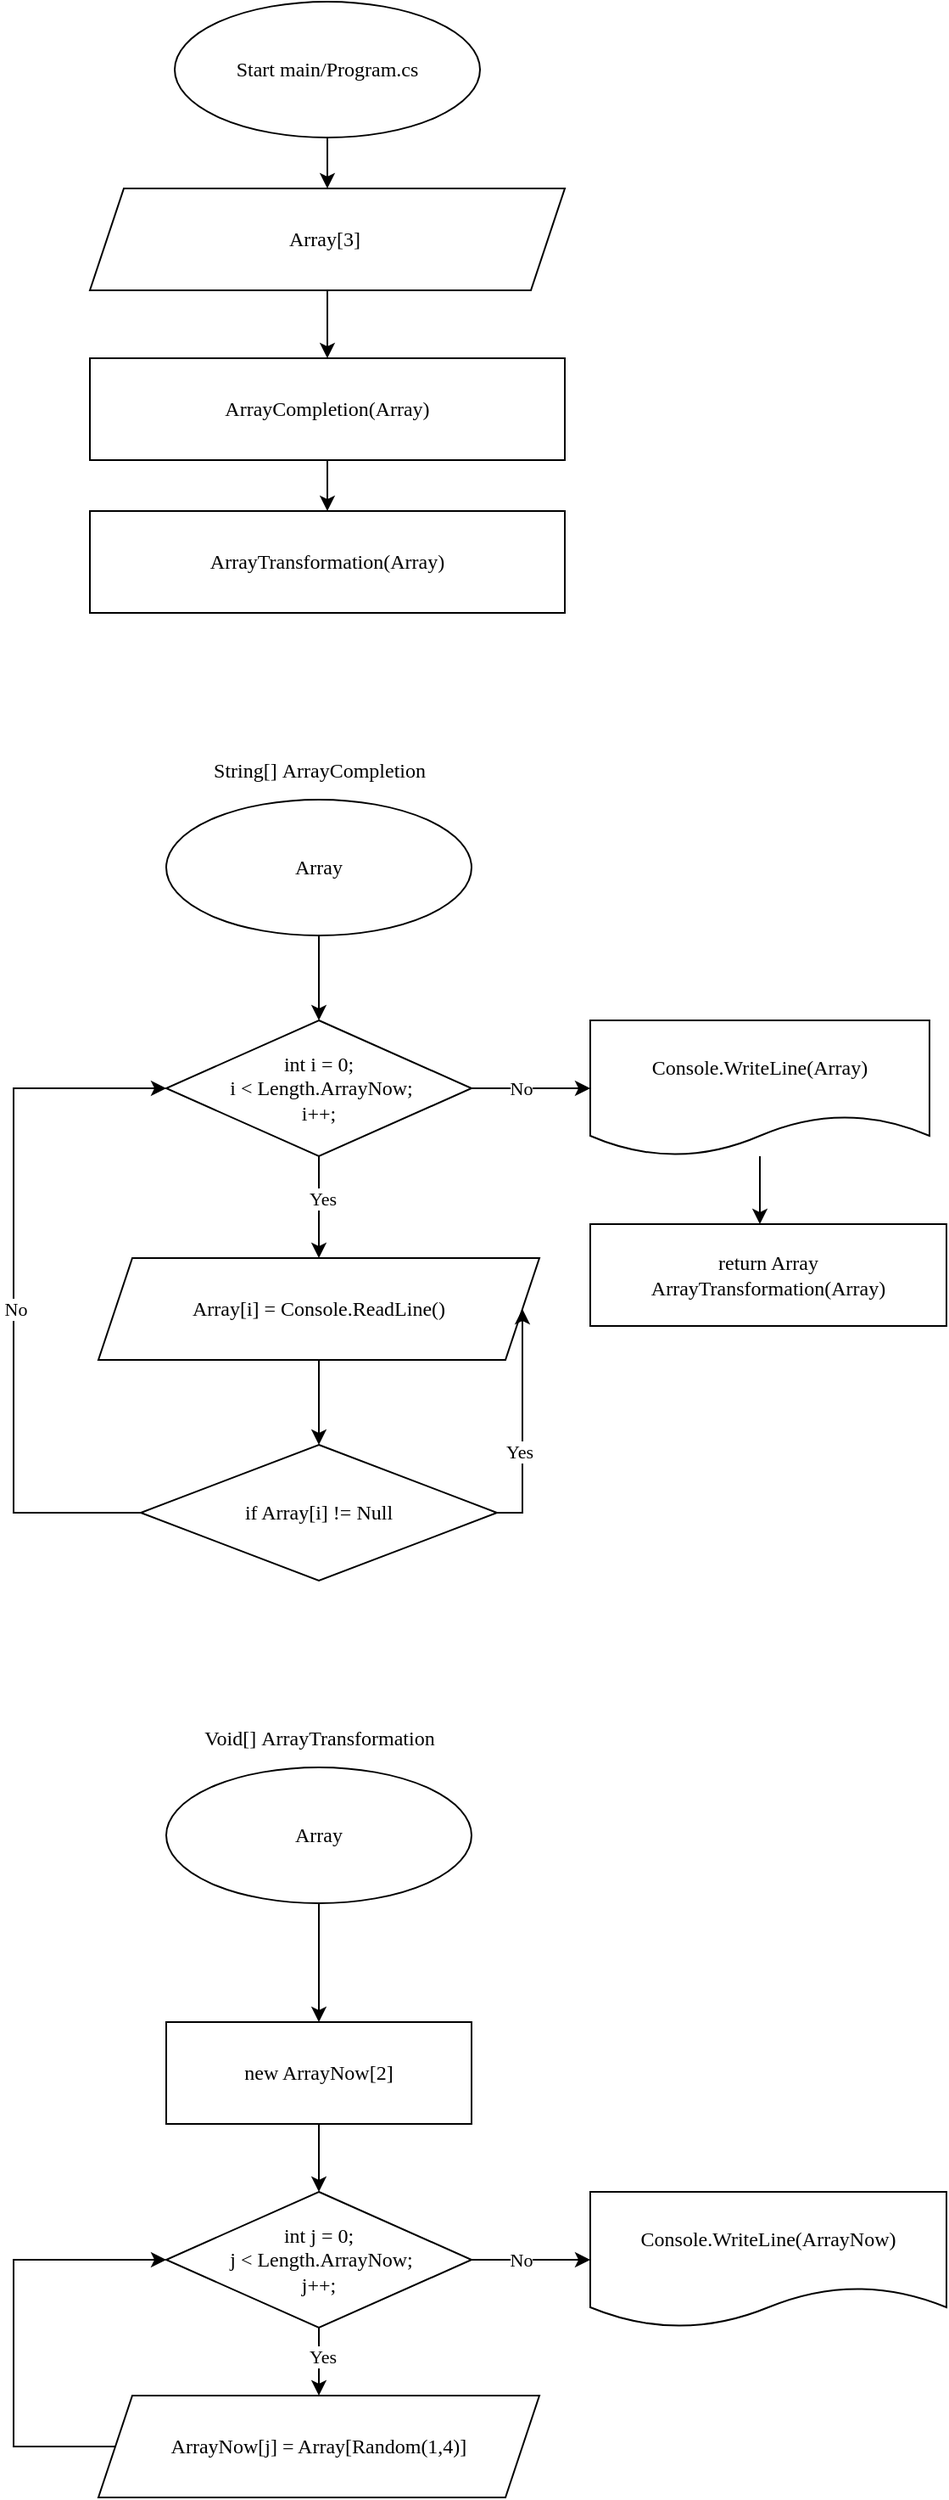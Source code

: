 <mxfile version="20.8.20" type="github">
  <diagram name="Страница 1" id="s5zjZvZaG0mz3NnlYMR-">
    <mxGraphModel dx="2533" dy="1462" grid="1" gridSize="10" guides="1" tooltips="1" connect="1" arrows="1" fold="1" page="1" pageScale="1" pageWidth="1169" pageHeight="1654" math="0" shadow="0">
      <root>
        <mxCell id="0" />
        <mxCell id="1" parent="0" />
        <mxCell id="SWNVZv07ovedRghFVHUe-5" style="edgeStyle=orthogonalEdgeStyle;rounded=0;orthogonalLoop=1;jettySize=auto;html=1;entryX=0.5;entryY=0;entryDx=0;entryDy=0;fontFamily=Lucida Console;fontStyle=0" edge="1" parent="1" source="SWNVZv07ovedRghFVHUe-1" target="SWNVZv07ovedRghFVHUe-32">
          <mxGeometry relative="1" as="geometry">
            <mxPoint x="535" y="290" as="targetPoint" />
          </mxGeometry>
        </mxCell>
        <mxCell id="SWNVZv07ovedRghFVHUe-1" value="Array[3]&amp;nbsp;" style="shape=parallelogram;perimeter=parallelogramPerimeter;whiteSpace=wrap;html=1;fixedSize=1;fontFamily=Lucida Console;fontStyle=0" vertex="1" parent="1">
          <mxGeometry x="395" y="190" width="280" height="60" as="geometry" />
        </mxCell>
        <mxCell id="SWNVZv07ovedRghFVHUe-3" style="edgeStyle=orthogonalEdgeStyle;rounded=0;orthogonalLoop=1;jettySize=auto;html=1;entryX=0.5;entryY=0;entryDx=0;entryDy=0;fontFamily=Lucida Console;fontStyle=1" edge="1" parent="1" source="SWNVZv07ovedRghFVHUe-2" target="SWNVZv07ovedRghFVHUe-1">
          <mxGeometry relative="1" as="geometry" />
        </mxCell>
        <mxCell id="SWNVZv07ovedRghFVHUe-2" value="Start main/Program.cs" style="ellipse;whiteSpace=wrap;html=1;fontFamily=Lucida Console;fontStyle=0" vertex="1" parent="1">
          <mxGeometry x="445" y="80" width="180" height="80" as="geometry" />
        </mxCell>
        <mxCell id="SWNVZv07ovedRghFVHUe-14" style="edgeStyle=orthogonalEdgeStyle;rounded=0;orthogonalLoop=1;jettySize=auto;html=1;fontFamily=Lucida Console;entryX=0.5;entryY=0;entryDx=0;entryDy=0;" edge="1" parent="1" source="SWNVZv07ovedRghFVHUe-13" target="SWNVZv07ovedRghFVHUe-19">
          <mxGeometry relative="1" as="geometry">
            <mxPoint x="530" y="810" as="targetPoint" />
          </mxGeometry>
        </mxCell>
        <mxCell id="SWNVZv07ovedRghFVHUe-23" value="Yes" style="edgeLabel;html=1;align=center;verticalAlign=middle;resizable=0;points=[];fontFamily=Lucida Console;" vertex="1" connectable="0" parent="SWNVZv07ovedRghFVHUe-14">
          <mxGeometry x="-0.167" y="2" relative="1" as="geometry">
            <mxPoint as="offset" />
          </mxGeometry>
        </mxCell>
        <mxCell id="SWNVZv07ovedRghFVHUe-25" style="edgeStyle=orthogonalEdgeStyle;rounded=0;orthogonalLoop=1;jettySize=auto;html=1;fontFamily=Lucida Console;entryX=0;entryY=0.5;entryDx=0;entryDy=0;" edge="1" parent="1" source="SWNVZv07ovedRghFVHUe-13" target="SWNVZv07ovedRghFVHUe-26">
          <mxGeometry relative="1" as="geometry">
            <mxPoint x="670" y="720" as="targetPoint" />
          </mxGeometry>
        </mxCell>
        <mxCell id="SWNVZv07ovedRghFVHUe-31" value="No" style="edgeLabel;html=1;align=center;verticalAlign=middle;resizable=0;points=[];fontFamily=Lucida Console;" vertex="1" connectable="0" parent="SWNVZv07ovedRghFVHUe-25">
          <mxGeometry x="-0.183" relative="1" as="geometry">
            <mxPoint as="offset" />
          </mxGeometry>
        </mxCell>
        <mxCell id="SWNVZv07ovedRghFVHUe-13" value="int i = 0;&lt;br&gt;&amp;nbsp;i &amp;lt; Length.ArrayNow;&lt;br&gt;i++;" style="rhombus;whiteSpace=wrap;html=1;fontFamily=Lucida Console;" vertex="1" parent="1">
          <mxGeometry x="440" y="680" width="180" height="80" as="geometry" />
        </mxCell>
        <mxCell id="SWNVZv07ovedRghFVHUe-17" style="edgeStyle=orthogonalEdgeStyle;rounded=0;orthogonalLoop=1;jettySize=auto;html=1;entryX=0.5;entryY=0;entryDx=0;entryDy=0;fontFamily=Lucida Console;" edge="1" parent="1" source="SWNVZv07ovedRghFVHUe-16" target="SWNVZv07ovedRghFVHUe-13">
          <mxGeometry relative="1" as="geometry" />
        </mxCell>
        <mxCell id="SWNVZv07ovedRghFVHUe-16" value="Array" style="ellipse;whiteSpace=wrap;html=1;fontFamily=Lucida Console;" vertex="1" parent="1">
          <mxGeometry x="440" y="550" width="180" height="80" as="geometry" />
        </mxCell>
        <mxCell id="SWNVZv07ovedRghFVHUe-55" style="edgeStyle=orthogonalEdgeStyle;rounded=0;orthogonalLoop=1;jettySize=auto;html=1;entryX=0.5;entryY=0;entryDx=0;entryDy=0;fontFamily=Lucida Console;" edge="1" parent="1" source="SWNVZv07ovedRghFVHUe-19" target="SWNVZv07ovedRghFVHUe-54">
          <mxGeometry relative="1" as="geometry" />
        </mxCell>
        <mxCell id="SWNVZv07ovedRghFVHUe-19" value="Array[i] = Console.ReadLine()" style="shape=parallelogram;perimeter=parallelogramPerimeter;whiteSpace=wrap;html=1;fixedSize=1;fontFamily=Lucida Console;" vertex="1" parent="1">
          <mxGeometry x="400" y="820" width="260" height="60" as="geometry" />
        </mxCell>
        <mxCell id="SWNVZv07ovedRghFVHUe-28" style="edgeStyle=orthogonalEdgeStyle;rounded=0;orthogonalLoop=1;jettySize=auto;html=1;fontFamily=Lucida Console;" edge="1" parent="1" source="SWNVZv07ovedRghFVHUe-26">
          <mxGeometry relative="1" as="geometry">
            <mxPoint x="790" y="800" as="targetPoint" />
          </mxGeometry>
        </mxCell>
        <mxCell id="SWNVZv07ovedRghFVHUe-26" value="Console.WriteLine(Array)" style="shape=document;whiteSpace=wrap;html=1;boundedLbl=1;fontFamily=Lucida Console;" vertex="1" parent="1">
          <mxGeometry x="690" y="680" width="200" height="80" as="geometry" />
        </mxCell>
        <mxCell id="SWNVZv07ovedRghFVHUe-29" value="String[]&amp;nbsp;ArrayCompletion&lt;br&gt;&amp;nbsp;" style="text;html=1;align=center;verticalAlign=middle;resizable=0;points=[];autosize=1;strokeColor=none;fillColor=none;fontFamily=Lucida Console;" vertex="1" parent="1">
          <mxGeometry x="430" y="520" width="200" height="40" as="geometry" />
        </mxCell>
        <mxCell id="SWNVZv07ovedRghFVHUe-30" value="return Array&lt;br&gt;ArrayTransformation(Array)" style="rounded=0;whiteSpace=wrap;html=1;fontFamily=Lucida Console;" vertex="1" parent="1">
          <mxGeometry x="690" y="800" width="210" height="60" as="geometry" />
        </mxCell>
        <mxCell id="SWNVZv07ovedRghFVHUe-48" style="edgeStyle=orthogonalEdgeStyle;rounded=0;orthogonalLoop=1;jettySize=auto;html=1;fontFamily=Lucida Console;" edge="1" parent="1" source="SWNVZv07ovedRghFVHUe-32" target="SWNVZv07ovedRghFVHUe-47">
          <mxGeometry relative="1" as="geometry" />
        </mxCell>
        <mxCell id="SWNVZv07ovedRghFVHUe-32" value="ArrayCompletion(Array)" style="rounded=0;whiteSpace=wrap;html=1;fontFamily=Lucida Console;fontStyle=0" vertex="1" parent="1">
          <mxGeometry x="395" y="290" width="280" height="60" as="geometry" />
        </mxCell>
        <mxCell id="SWNVZv07ovedRghFVHUe-34" style="edgeStyle=orthogonalEdgeStyle;rounded=0;orthogonalLoop=1;jettySize=auto;html=1;fontFamily=Lucida Console;entryX=0.5;entryY=0;entryDx=0;entryDy=0;" edge="1" parent="1" source="SWNVZv07ovedRghFVHUe-38" target="SWNVZv07ovedRghFVHUe-42">
          <mxGeometry relative="1" as="geometry">
            <mxPoint x="530" y="1500" as="targetPoint" />
          </mxGeometry>
        </mxCell>
        <mxCell id="SWNVZv07ovedRghFVHUe-35" value="Yes" style="edgeLabel;html=1;align=center;verticalAlign=middle;resizable=0;points=[];fontFamily=Lucida Console;" vertex="1" connectable="0" parent="SWNVZv07ovedRghFVHUe-34">
          <mxGeometry x="-0.167" y="2" relative="1" as="geometry">
            <mxPoint as="offset" />
          </mxGeometry>
        </mxCell>
        <mxCell id="SWNVZv07ovedRghFVHUe-36" style="edgeStyle=orthogonalEdgeStyle;rounded=0;orthogonalLoop=1;jettySize=auto;html=1;fontFamily=Lucida Console;entryX=0;entryY=0.5;entryDx=0;entryDy=0;" edge="1" parent="1" source="SWNVZv07ovedRghFVHUe-38" target="SWNVZv07ovedRghFVHUe-44">
          <mxGeometry relative="1" as="geometry">
            <mxPoint x="670" y="1410" as="targetPoint" />
          </mxGeometry>
        </mxCell>
        <mxCell id="SWNVZv07ovedRghFVHUe-37" value="No" style="edgeLabel;html=1;align=center;verticalAlign=middle;resizable=0;points=[];fontFamily=Lucida Console;" vertex="1" connectable="0" parent="SWNVZv07ovedRghFVHUe-36">
          <mxGeometry x="-0.183" relative="1" as="geometry">
            <mxPoint as="offset" />
          </mxGeometry>
        </mxCell>
        <mxCell id="SWNVZv07ovedRghFVHUe-38" value="int j = 0;&lt;br&gt;&amp;nbsp;j &amp;lt; Length.ArrayNow;&lt;br&gt;j++;" style="rhombus;whiteSpace=wrap;html=1;fontFamily=Lucida Console;" vertex="1" parent="1">
          <mxGeometry x="440" y="1370" width="180" height="80" as="geometry" />
        </mxCell>
        <mxCell id="SWNVZv07ovedRghFVHUe-51" style="edgeStyle=orthogonalEdgeStyle;rounded=0;orthogonalLoop=1;jettySize=auto;html=1;entryX=0.5;entryY=0;entryDx=0;entryDy=0;fontFamily=Lucida Console;" edge="1" parent="1" source="SWNVZv07ovedRghFVHUe-40" target="SWNVZv07ovedRghFVHUe-49">
          <mxGeometry relative="1" as="geometry" />
        </mxCell>
        <mxCell id="SWNVZv07ovedRghFVHUe-40" value="Array" style="ellipse;whiteSpace=wrap;html=1;fontFamily=Lucida Console;" vertex="1" parent="1">
          <mxGeometry x="440" y="1120" width="180" height="80" as="geometry" />
        </mxCell>
        <mxCell id="SWNVZv07ovedRghFVHUe-41" style="edgeStyle=orthogonalEdgeStyle;rounded=0;orthogonalLoop=1;jettySize=auto;html=1;fontFamily=Lucida Console;entryX=0;entryY=0.5;entryDx=0;entryDy=0;" edge="1" parent="1" source="SWNVZv07ovedRghFVHUe-42" target="SWNVZv07ovedRghFVHUe-38">
          <mxGeometry relative="1" as="geometry">
            <mxPoint x="350" y="1470" as="targetPoint" />
            <Array as="points">
              <mxPoint x="350" y="1520" />
              <mxPoint x="350" y="1410" />
            </Array>
          </mxGeometry>
        </mxCell>
        <mxCell id="SWNVZv07ovedRghFVHUe-42" value="ArrayNow[j] = Array[Random(1,4)]" style="shape=parallelogram;perimeter=parallelogramPerimeter;whiteSpace=wrap;html=1;fixedSize=1;fontFamily=Lucida Console;" vertex="1" parent="1">
          <mxGeometry x="400" y="1490" width="260" height="60" as="geometry" />
        </mxCell>
        <mxCell id="SWNVZv07ovedRghFVHUe-44" value="Console.WriteLine(ArrayNow)" style="shape=document;whiteSpace=wrap;html=1;boundedLbl=1;fontFamily=Lucida Console;" vertex="1" parent="1">
          <mxGeometry x="690" y="1370" width="210" height="80" as="geometry" />
        </mxCell>
        <mxCell id="SWNVZv07ovedRghFVHUe-45" value="Void[]&amp;nbsp;ArrayTransformation&lt;br&gt;&amp;nbsp;" style="text;html=1;align=center;verticalAlign=middle;resizable=0;points=[];autosize=1;strokeColor=none;fillColor=none;fontFamily=Lucida Console;" vertex="1" parent="1">
          <mxGeometry x="425" y="1090" width="210" height="40" as="geometry" />
        </mxCell>
        <mxCell id="SWNVZv07ovedRghFVHUe-47" value="ArrayTransformation(Array)" style="rounded=0;whiteSpace=wrap;html=1;fontFamily=Lucida Console;fontStyle=0" vertex="1" parent="1">
          <mxGeometry x="395" y="380" width="280" height="60" as="geometry" />
        </mxCell>
        <mxCell id="SWNVZv07ovedRghFVHUe-50" style="edgeStyle=orthogonalEdgeStyle;rounded=0;orthogonalLoop=1;jettySize=auto;html=1;entryX=0.5;entryY=0;entryDx=0;entryDy=0;fontFamily=Lucida Console;" edge="1" parent="1" source="SWNVZv07ovedRghFVHUe-49" target="SWNVZv07ovedRghFVHUe-38">
          <mxGeometry relative="1" as="geometry" />
        </mxCell>
        <mxCell id="SWNVZv07ovedRghFVHUe-49" value="new ArrayNow[2]" style="rounded=0;whiteSpace=wrap;html=1;fontFamily=Lucida Console;" vertex="1" parent="1">
          <mxGeometry x="440" y="1270" width="180" height="60" as="geometry" />
        </mxCell>
        <mxCell id="SWNVZv07ovedRghFVHUe-59" style="edgeStyle=orthogonalEdgeStyle;rounded=0;orthogonalLoop=1;jettySize=auto;html=1;entryX=0;entryY=0.5;entryDx=0;entryDy=0;fontFamily=Lucida Console;" edge="1" parent="1" source="SWNVZv07ovedRghFVHUe-54" target="SWNVZv07ovedRghFVHUe-13">
          <mxGeometry relative="1" as="geometry">
            <Array as="points">
              <mxPoint x="350" y="970" />
              <mxPoint x="350" y="720" />
            </Array>
          </mxGeometry>
        </mxCell>
        <mxCell id="SWNVZv07ovedRghFVHUe-62" value="No" style="edgeLabel;html=1;align=center;verticalAlign=middle;resizable=0;points=[];fontFamily=Lucida Console;" vertex="1" connectable="0" parent="SWNVZv07ovedRghFVHUe-59">
          <mxGeometry x="-0.251" y="-1" relative="1" as="geometry">
            <mxPoint y="-40" as="offset" />
          </mxGeometry>
        </mxCell>
        <mxCell id="SWNVZv07ovedRghFVHUe-60" style="edgeStyle=orthogonalEdgeStyle;rounded=0;orthogonalLoop=1;jettySize=auto;html=1;entryX=1;entryY=0.5;entryDx=0;entryDy=0;fontFamily=Lucida Console;" edge="1" parent="1" source="SWNVZv07ovedRghFVHUe-54" target="SWNVZv07ovedRghFVHUe-19">
          <mxGeometry relative="1" as="geometry">
            <Array as="points">
              <mxPoint x="650" y="970" />
            </Array>
          </mxGeometry>
        </mxCell>
        <mxCell id="SWNVZv07ovedRghFVHUe-61" value="Yes" style="edgeLabel;html=1;align=center;verticalAlign=middle;resizable=0;points=[];fontFamily=Lucida Console;" vertex="1" connectable="0" parent="SWNVZv07ovedRghFVHUe-60">
          <mxGeometry x="-0.238" y="2" relative="1" as="geometry">
            <mxPoint as="offset" />
          </mxGeometry>
        </mxCell>
        <mxCell id="SWNVZv07ovedRghFVHUe-54" value="if Array[i] != Null" style="rhombus;whiteSpace=wrap;html=1;fontFamily=Lucida Console;" vertex="1" parent="1">
          <mxGeometry x="425" y="930" width="210" height="80" as="geometry" />
        </mxCell>
      </root>
    </mxGraphModel>
  </diagram>
</mxfile>
